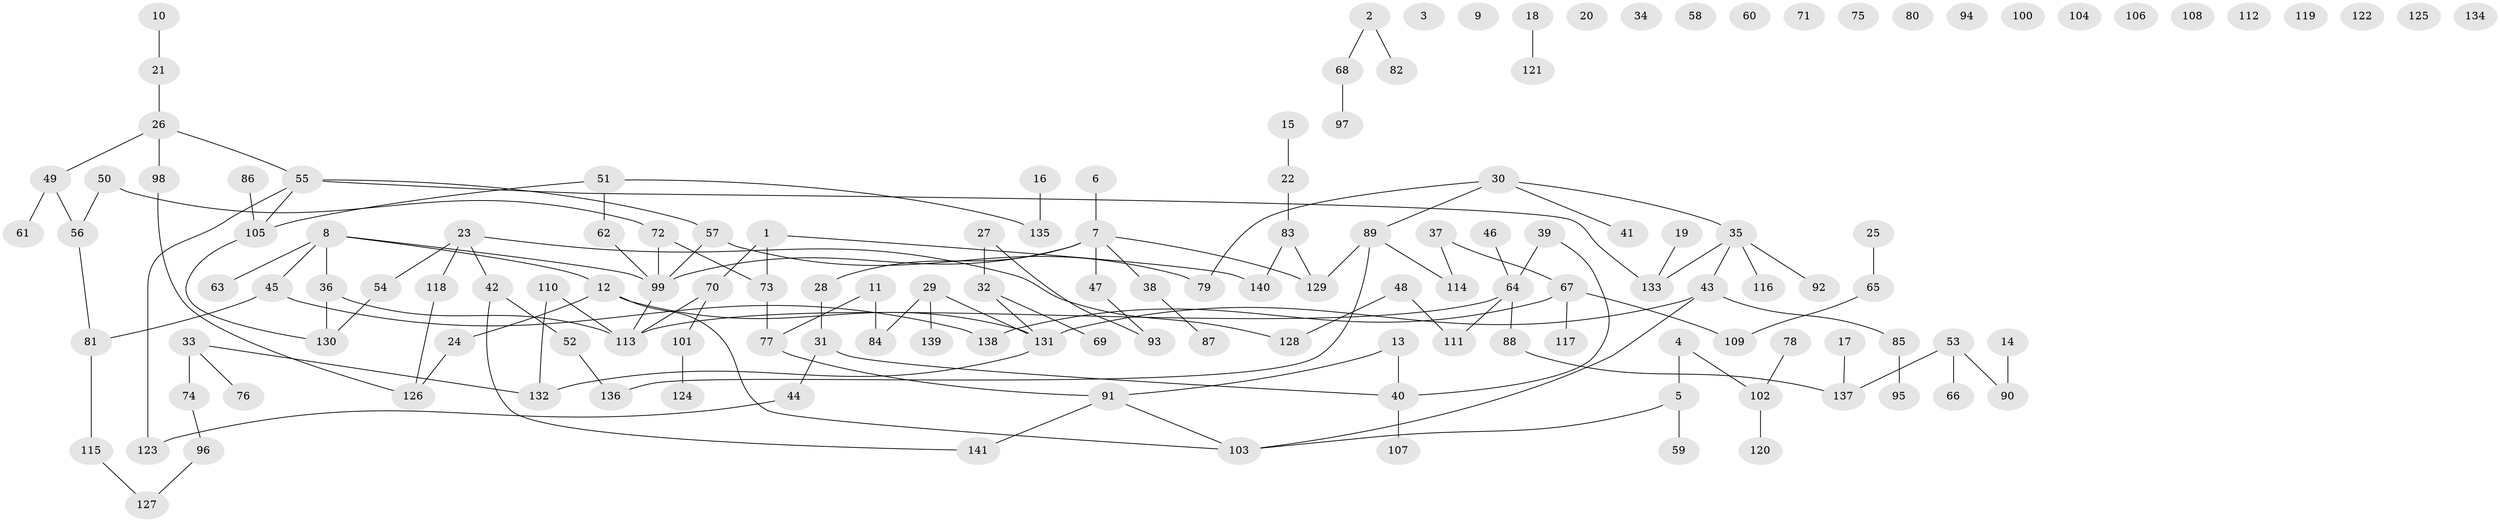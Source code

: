 // coarse degree distribution, {1: 0.27848101265822783, 7: 0.012658227848101266, 11: 0.012658227848101266, 5: 0.06329113924050633, 3: 0.16455696202531644, 6: 0.012658227848101266, 2: 0.35443037974683544, 4: 0.08860759493670886, 8: 0.012658227848101266}
// Generated by graph-tools (version 1.1) at 2025/48/03/04/25 22:48:00]
// undirected, 141 vertices, 144 edges
graph export_dot {
  node [color=gray90,style=filled];
  1;
  2;
  3;
  4;
  5;
  6;
  7;
  8;
  9;
  10;
  11;
  12;
  13;
  14;
  15;
  16;
  17;
  18;
  19;
  20;
  21;
  22;
  23;
  24;
  25;
  26;
  27;
  28;
  29;
  30;
  31;
  32;
  33;
  34;
  35;
  36;
  37;
  38;
  39;
  40;
  41;
  42;
  43;
  44;
  45;
  46;
  47;
  48;
  49;
  50;
  51;
  52;
  53;
  54;
  55;
  56;
  57;
  58;
  59;
  60;
  61;
  62;
  63;
  64;
  65;
  66;
  67;
  68;
  69;
  70;
  71;
  72;
  73;
  74;
  75;
  76;
  77;
  78;
  79;
  80;
  81;
  82;
  83;
  84;
  85;
  86;
  87;
  88;
  89;
  90;
  91;
  92;
  93;
  94;
  95;
  96;
  97;
  98;
  99;
  100;
  101;
  102;
  103;
  104;
  105;
  106;
  107;
  108;
  109;
  110;
  111;
  112;
  113;
  114;
  115;
  116;
  117;
  118;
  119;
  120;
  121;
  122;
  123;
  124;
  125;
  126;
  127;
  128;
  129;
  130;
  131;
  132;
  133;
  134;
  135;
  136;
  137;
  138;
  139;
  140;
  141;
  1 -- 70;
  1 -- 73;
  1 -- 140;
  2 -- 68;
  2 -- 82;
  4 -- 5;
  4 -- 102;
  5 -- 59;
  5 -- 103;
  6 -- 7;
  7 -- 28;
  7 -- 38;
  7 -- 47;
  7 -- 99;
  7 -- 129;
  8 -- 12;
  8 -- 36;
  8 -- 45;
  8 -- 63;
  8 -- 99;
  10 -- 21;
  11 -- 77;
  11 -- 84;
  12 -- 24;
  12 -- 103;
  12 -- 131;
  13 -- 40;
  13 -- 91;
  14 -- 90;
  15 -- 22;
  16 -- 135;
  17 -- 137;
  18 -- 121;
  19 -- 133;
  21 -- 26;
  22 -- 83;
  23 -- 42;
  23 -- 54;
  23 -- 118;
  23 -- 128;
  24 -- 126;
  25 -- 65;
  26 -- 49;
  26 -- 55;
  26 -- 98;
  27 -- 32;
  27 -- 93;
  28 -- 31;
  29 -- 84;
  29 -- 131;
  29 -- 139;
  30 -- 35;
  30 -- 41;
  30 -- 79;
  30 -- 89;
  31 -- 40;
  31 -- 44;
  32 -- 69;
  32 -- 131;
  33 -- 74;
  33 -- 76;
  33 -- 132;
  35 -- 43;
  35 -- 92;
  35 -- 116;
  35 -- 133;
  36 -- 113;
  36 -- 130;
  37 -- 67;
  37 -- 114;
  38 -- 87;
  39 -- 40;
  39 -- 64;
  40 -- 107;
  42 -- 52;
  42 -- 141;
  43 -- 85;
  43 -- 103;
  43 -- 131;
  44 -- 123;
  45 -- 81;
  45 -- 138;
  46 -- 64;
  47 -- 93;
  48 -- 111;
  48 -- 128;
  49 -- 56;
  49 -- 61;
  50 -- 56;
  50 -- 72;
  51 -- 62;
  51 -- 105;
  51 -- 135;
  52 -- 136;
  53 -- 66;
  53 -- 90;
  53 -- 137;
  54 -- 130;
  55 -- 57;
  55 -- 105;
  55 -- 123;
  55 -- 133;
  56 -- 81;
  57 -- 79;
  57 -- 99;
  62 -- 99;
  64 -- 88;
  64 -- 111;
  64 -- 113;
  65 -- 109;
  67 -- 109;
  67 -- 117;
  67 -- 138;
  68 -- 97;
  70 -- 101;
  70 -- 113;
  72 -- 73;
  72 -- 99;
  73 -- 77;
  74 -- 96;
  77 -- 91;
  78 -- 102;
  81 -- 115;
  83 -- 129;
  83 -- 140;
  85 -- 95;
  86 -- 105;
  88 -- 137;
  89 -- 114;
  89 -- 129;
  89 -- 136;
  91 -- 103;
  91 -- 141;
  96 -- 127;
  98 -- 126;
  99 -- 113;
  101 -- 124;
  102 -- 120;
  105 -- 130;
  110 -- 113;
  110 -- 132;
  115 -- 127;
  118 -- 126;
  131 -- 132;
}

